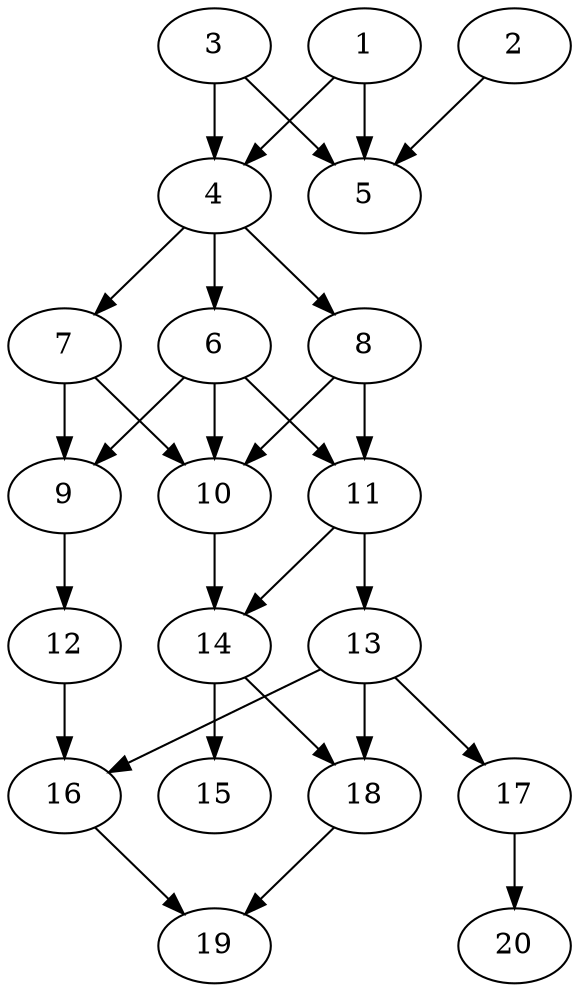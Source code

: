 // DAG automatically generated by daggen at Sat Jul 27 15:36:23 2019
// ./daggen --dot -n 20 --ccr 0.4 --fat 0.4 --regular 0.5 --density 0.7 --mindata 5242880 --maxdata 52428800 
digraph G {
  1 [size="57349120", alpha="0.02", expect_size="22939648"] 
  1 -> 4 [size ="22939648"]
  1 -> 5 [size ="22939648"]
  2 [size="85662720", alpha="0.00", expect_size="34265088"] 
  2 -> 5 [size ="34265088"]
  3 [size="15454720", alpha="0.16", expect_size="6181888"] 
  3 -> 4 [size ="6181888"]
  3 -> 5 [size ="6181888"]
  4 [size="89582080", alpha="0.10", expect_size="35832832"] 
  4 -> 6 [size ="35832832"]
  4 -> 7 [size ="35832832"]
  4 -> 8 [size ="35832832"]
  5 [size="102732800", alpha="0.11", expect_size="41093120"] 
  6 [size="99064320", alpha="0.02", expect_size="39625728"] 
  6 -> 9 [size ="39625728"]
  6 -> 10 [size ="39625728"]
  6 -> 11 [size ="39625728"]
  7 [size="27676160", alpha="0.15", expect_size="11070464"] 
  7 -> 9 [size ="11070464"]
  7 -> 10 [size ="11070464"]
  8 [size="49523200", alpha="0.05", expect_size="19809280"] 
  8 -> 10 [size ="19809280"]
  8 -> 11 [size ="19809280"]
  9 [size="117370880", alpha="0.01", expect_size="46948352"] 
  9 -> 12 [size ="46948352"]
  10 [size="75555840", alpha="0.20", expect_size="30222336"] 
  10 -> 14 [size ="30222336"]
  11 [size="13747200", alpha="0.19", expect_size="5498880"] 
  11 -> 13 [size ="5498880"]
  11 -> 14 [size ="5498880"]
  12 [size="27210240", alpha="0.16", expect_size="10884096"] 
  12 -> 16 [size ="10884096"]
  13 [size="27632640", alpha="0.16", expect_size="11053056"] 
  13 -> 16 [size ="11053056"]
  13 -> 17 [size ="11053056"]
  13 -> 18 [size ="11053056"]
  14 [size="119953920", alpha="0.13", expect_size="47981568"] 
  14 -> 15 [size ="47981568"]
  14 -> 18 [size ="47981568"]
  15 [size="59438080", alpha="0.17", expect_size="23775232"] 
  16 [size="122362880", alpha="0.12", expect_size="48945152"] 
  16 -> 19 [size ="48945152"]
  17 [size="16657920", alpha="0.07", expect_size="6663168"] 
  17 -> 20 [size ="6663168"]
  18 [size="105459200", alpha="0.03", expect_size="42183680"] 
  18 -> 19 [size ="42183680"]
  19 [size="17809920", alpha="0.06", expect_size="7123968"] 
  20 [size="21785600", alpha="0.01", expect_size="8714240"] 
}
